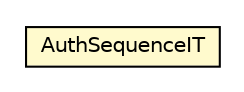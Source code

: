 #!/usr/local/bin/dot
#
# Class diagram 
# Generated by UMLGraph version R5_6-24-gf6e263 (http://www.umlgraph.org/)
#

digraph G {
	edge [fontname="Helvetica",fontsize=10,labelfontname="Helvetica",labelfontsize=10];
	node [fontname="Helvetica",fontsize=10,shape=plaintext];
	nodesep=0.25;
	ranksep=0.5;
	// net.trajano.auth.test.AuthSequenceIT
	c17 [label=<<table title="net.trajano.auth.test.AuthSequenceIT" border="0" cellborder="1" cellspacing="0" cellpadding="2" port="p" bgcolor="lemonChiffon" href="./AuthSequenceIT.html">
		<tr><td><table border="0" cellspacing="0" cellpadding="1">
<tr><td align="center" balign="center"> AuthSequenceIT </td></tr>
		</table></td></tr>
		</table>>, URL="./AuthSequenceIT.html", fontname="Helvetica", fontcolor="black", fontsize=10.0];
}

